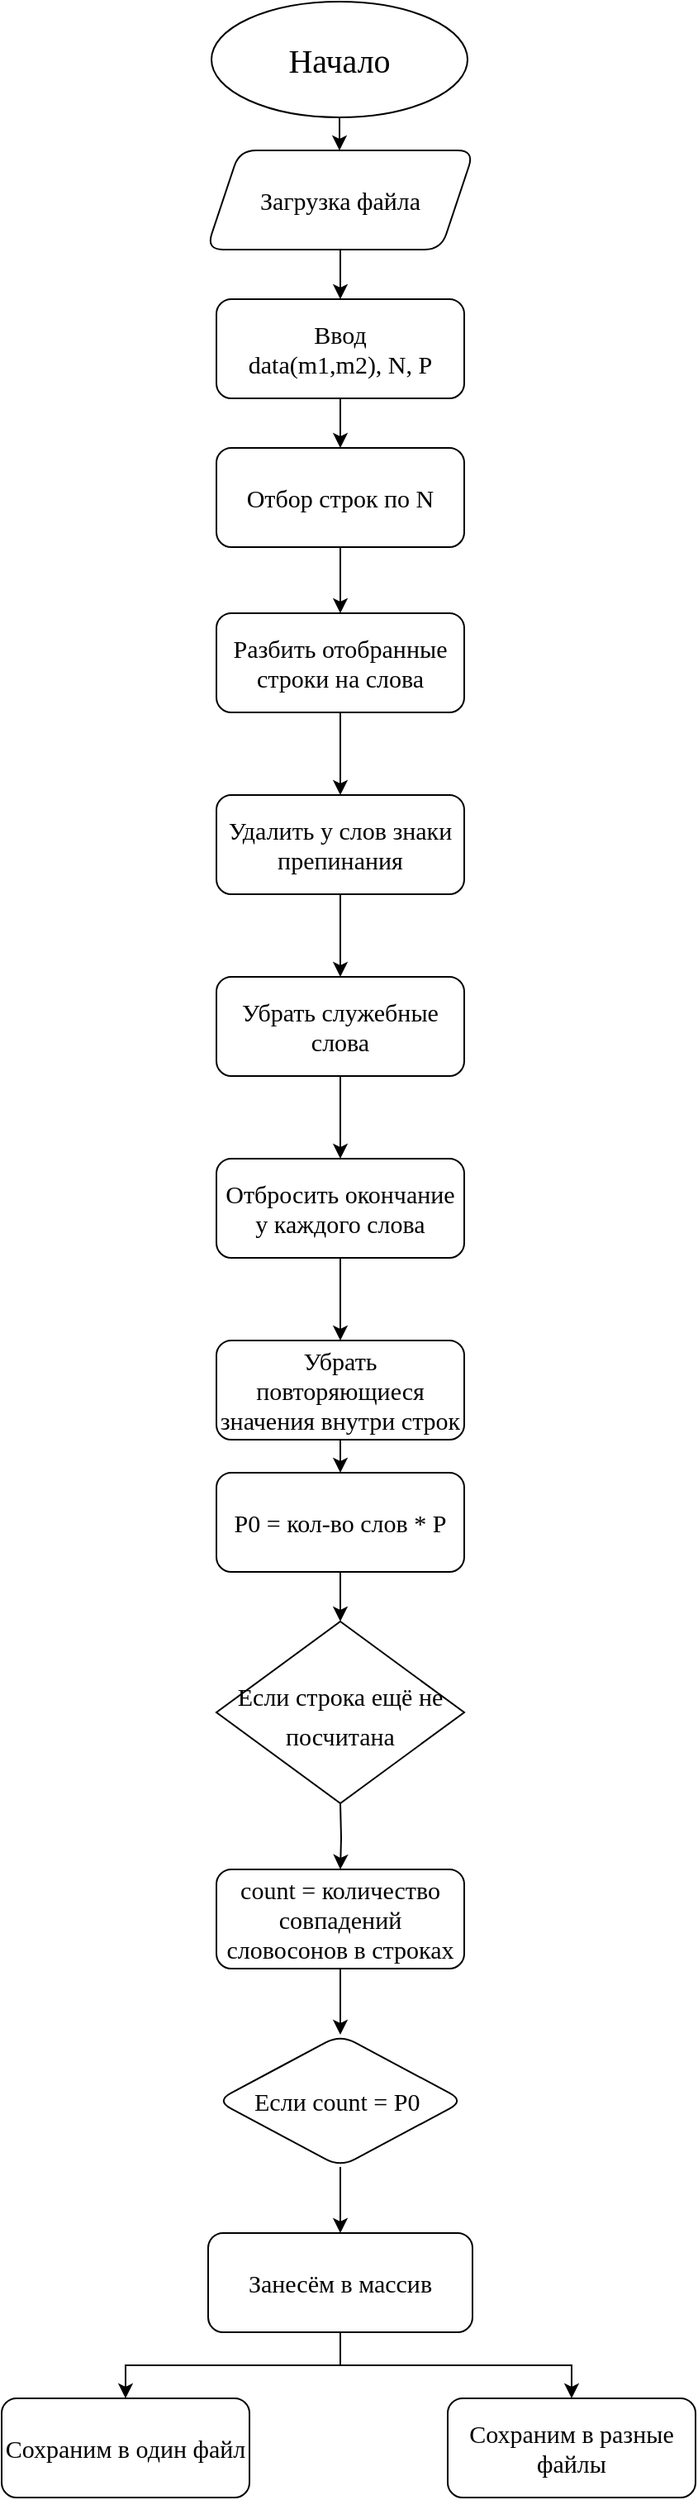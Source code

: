 <mxfile version="15.4.1" type="github">
  <diagram id="C5RBs43oDa-KdzZeNtuy" name="Page-1">
    <mxGraphModel dx="1422" dy="762" grid="1" gridSize="10" guides="1" tooltips="1" connect="1" arrows="1" fold="1" page="1" pageScale="1" pageWidth="1169" pageHeight="1654" math="0" shadow="0">
      <root>
        <mxCell id="WIyWlLk6GJQsqaUBKTNV-0" />
        <mxCell id="WIyWlLk6GJQsqaUBKTNV-1" parent="WIyWlLk6GJQsqaUBKTNV-0" />
        <mxCell id="tONLI_ZuEYyBSYmbDMfp-8" value="" style="edgeStyle=orthogonalEdgeStyle;rounded=0;orthogonalLoop=1;jettySize=auto;html=1;fontFamily=Times New Roman;fontSize=20;" edge="1" parent="WIyWlLk6GJQsqaUBKTNV-1" source="tONLI_ZuEYyBSYmbDMfp-5" target="tONLI_ZuEYyBSYmbDMfp-7">
          <mxGeometry relative="1" as="geometry" />
        </mxCell>
        <mxCell id="tONLI_ZuEYyBSYmbDMfp-5" value="&lt;p&gt;&lt;font style=&quot;font-size: 20px&quot;&gt;Начало&lt;/font&gt;&lt;/p&gt;" style="ellipse;whiteSpace=wrap;html=1;rounded=1;fontFamily=Times New Roman;fontSize=15;labelBackgroundColor=none;horizontal=1;" vertex="1" parent="WIyWlLk6GJQsqaUBKTNV-1">
          <mxGeometry x="507" y="30" width="155" height="70" as="geometry" />
        </mxCell>
        <mxCell id="tONLI_ZuEYyBSYmbDMfp-22" value="" style="edgeStyle=orthogonalEdgeStyle;rounded=0;orthogonalLoop=1;jettySize=auto;html=1;fontFamily=Times New Roman;fontSize=20;" edge="1" parent="WIyWlLk6GJQsqaUBKTNV-1" source="tONLI_ZuEYyBSYmbDMfp-7" target="tONLI_ZuEYyBSYmbDMfp-21">
          <mxGeometry relative="1" as="geometry" />
        </mxCell>
        <mxCell id="tONLI_ZuEYyBSYmbDMfp-7" value="Загрузка файла" style="shape=parallelogram;perimeter=parallelogramPerimeter;whiteSpace=wrap;html=1;fixedSize=1;rounded=1;fontSize=15;fontFamily=Times New Roman;" vertex="1" parent="WIyWlLk6GJQsqaUBKTNV-1">
          <mxGeometry x="504" y="120" width="162" height="60" as="geometry" />
        </mxCell>
        <mxCell id="tONLI_ZuEYyBSYmbDMfp-50" value="" style="edgeStyle=orthogonalEdgeStyle;rounded=0;orthogonalLoop=1;jettySize=auto;html=1;fontFamily=Times New Roman;fontSize=15;" edge="1" parent="WIyWlLk6GJQsqaUBKTNV-1" source="tONLI_ZuEYyBSYmbDMfp-21" target="tONLI_ZuEYyBSYmbDMfp-56">
          <mxGeometry relative="1" as="geometry">
            <mxPoint x="585" y="310" as="targetPoint" />
          </mxGeometry>
        </mxCell>
        <mxCell id="tONLI_ZuEYyBSYmbDMfp-21" value="Ввод&lt;br style=&quot;font-size: 15px;&quot;&gt;data(m1,m2), N, P" style="whiteSpace=wrap;html=1;rounded=1;fontSize=15;fontFamily=Times New Roman;" vertex="1" parent="WIyWlLk6GJQsqaUBKTNV-1">
          <mxGeometry x="510" y="210" width="150" height="60" as="geometry" />
        </mxCell>
        <mxCell id="tONLI_ZuEYyBSYmbDMfp-58" value="" style="edgeStyle=orthogonalEdgeStyle;rounded=0;orthogonalLoop=1;jettySize=auto;html=1;fontFamily=Times New Roman;fontSize=15;" edge="1" parent="WIyWlLk6GJQsqaUBKTNV-1" source="tONLI_ZuEYyBSYmbDMfp-56" target="tONLI_ZuEYyBSYmbDMfp-57">
          <mxGeometry relative="1" as="geometry" />
        </mxCell>
        <mxCell id="tONLI_ZuEYyBSYmbDMfp-56" value="Отбор строк по N" style="rounded=1;whiteSpace=wrap;html=1;shadow=0;sketch=0;fontFamily=Times New Roman;fontSize=15;verticalAlign=middle;" vertex="1" parent="WIyWlLk6GJQsqaUBKTNV-1">
          <mxGeometry x="510" y="300" width="150" height="60" as="geometry" />
        </mxCell>
        <mxCell id="tONLI_ZuEYyBSYmbDMfp-60" value="" style="edgeStyle=orthogonalEdgeStyle;rounded=0;orthogonalLoop=1;jettySize=auto;html=1;fontFamily=Times New Roman;fontSize=15;" edge="1" parent="WIyWlLk6GJQsqaUBKTNV-1" source="tONLI_ZuEYyBSYmbDMfp-57" target="tONLI_ZuEYyBSYmbDMfp-59">
          <mxGeometry relative="1" as="geometry" />
        </mxCell>
        <mxCell id="tONLI_ZuEYyBSYmbDMfp-57" value="Разбить отобранные строки на слова" style="rounded=1;whiteSpace=wrap;html=1;shadow=0;fontFamily=Times New Roman;fontSize=15;sketch=0;" vertex="1" parent="WIyWlLk6GJQsqaUBKTNV-1">
          <mxGeometry x="510" y="400" width="150" height="60" as="geometry" />
        </mxCell>
        <mxCell id="tONLI_ZuEYyBSYmbDMfp-62" value="" style="edgeStyle=orthogonalEdgeStyle;rounded=0;orthogonalLoop=1;jettySize=auto;html=1;fontFamily=Times New Roman;fontSize=15;" edge="1" parent="WIyWlLk6GJQsqaUBKTNV-1" source="tONLI_ZuEYyBSYmbDMfp-59" target="tONLI_ZuEYyBSYmbDMfp-61">
          <mxGeometry relative="1" as="geometry" />
        </mxCell>
        <mxCell id="tONLI_ZuEYyBSYmbDMfp-59" value="Удалить у слов знаки препинания" style="whiteSpace=wrap;html=1;rounded=1;shadow=0;fontFamily=Times New Roman;fontSize=15;sketch=0;" vertex="1" parent="WIyWlLk6GJQsqaUBKTNV-1">
          <mxGeometry x="510" y="510" width="150" height="60" as="geometry" />
        </mxCell>
        <mxCell id="tONLI_ZuEYyBSYmbDMfp-64" value="" style="edgeStyle=orthogonalEdgeStyle;rounded=0;orthogonalLoop=1;jettySize=auto;html=1;fontFamily=Times New Roman;fontSize=15;" edge="1" parent="WIyWlLk6GJQsqaUBKTNV-1" source="tONLI_ZuEYyBSYmbDMfp-61" target="tONLI_ZuEYyBSYmbDMfp-63">
          <mxGeometry relative="1" as="geometry" />
        </mxCell>
        <mxCell id="tONLI_ZuEYyBSYmbDMfp-61" value="Убрать служебные слова" style="rounded=1;whiteSpace=wrap;html=1;shadow=0;fontFamily=Times New Roman;fontSize=15;sketch=0;" vertex="1" parent="WIyWlLk6GJQsqaUBKTNV-1">
          <mxGeometry x="510" y="620" width="150" height="60" as="geometry" />
        </mxCell>
        <mxCell id="tONLI_ZuEYyBSYmbDMfp-66" value="" style="edgeStyle=orthogonalEdgeStyle;rounded=0;orthogonalLoop=1;jettySize=auto;html=1;fontFamily=Times New Roman;fontSize=15;" edge="1" parent="WIyWlLk6GJQsqaUBKTNV-1" source="tONLI_ZuEYyBSYmbDMfp-63" target="tONLI_ZuEYyBSYmbDMfp-65">
          <mxGeometry relative="1" as="geometry" />
        </mxCell>
        <mxCell id="tONLI_ZuEYyBSYmbDMfp-63" value="Отбросить окончание у каждого слова" style="rounded=1;whiteSpace=wrap;html=1;shadow=0;fontFamily=Times New Roman;fontSize=15;sketch=0;" vertex="1" parent="WIyWlLk6GJQsqaUBKTNV-1">
          <mxGeometry x="510" y="730" width="150" height="60" as="geometry" />
        </mxCell>
        <mxCell id="tONLI_ZuEYyBSYmbDMfp-107" value="" style="edgeStyle=orthogonalEdgeStyle;rounded=0;orthogonalLoop=1;jettySize=auto;html=1;fontFamily=Times New Roman;fontSize=20;" edge="1" parent="WIyWlLk6GJQsqaUBKTNV-1" source="tONLI_ZuEYyBSYmbDMfp-65">
          <mxGeometry relative="1" as="geometry">
            <mxPoint x="585" y="920" as="targetPoint" />
          </mxGeometry>
        </mxCell>
        <mxCell id="tONLI_ZuEYyBSYmbDMfp-65" value="Убрать повторяющиеся значения внутри строк" style="rounded=1;whiteSpace=wrap;html=1;shadow=0;fontFamily=Times New Roman;fontSize=15;sketch=0;" vertex="1" parent="WIyWlLk6GJQsqaUBKTNV-1">
          <mxGeometry x="510" y="840" width="150" height="60" as="geometry" />
        </mxCell>
        <mxCell id="tONLI_ZuEYyBSYmbDMfp-101" value="" style="edgeStyle=orthogonalEdgeStyle;rounded=0;orthogonalLoop=1;jettySize=auto;html=1;fontFamily=Times New Roman;fontSize=20;entryX=0.5;entryY=0;entryDx=0;entryDy=0;" edge="1" parent="WIyWlLk6GJQsqaUBKTNV-1" target="tONLI_ZuEYyBSYmbDMfp-85">
          <mxGeometry relative="1" as="geometry">
            <mxPoint x="585" y="1120" as="sourcePoint" />
            <mxPoint x="585" y="1040" as="targetPoint" />
          </mxGeometry>
        </mxCell>
        <mxCell id="tONLI_ZuEYyBSYmbDMfp-109" value="" style="edgeStyle=orthogonalEdgeStyle;rounded=0;orthogonalLoop=1;jettySize=auto;html=1;fontFamily=Times New Roman;fontSize=15;" edge="1" parent="WIyWlLk6GJQsqaUBKTNV-1" source="tONLI_ZuEYyBSYmbDMfp-82" target="tONLI_ZuEYyBSYmbDMfp-108">
          <mxGeometry relative="1" as="geometry" />
        </mxCell>
        <mxCell id="tONLI_ZuEYyBSYmbDMfp-82" value="P0 = кол-во слов * P" style="whiteSpace=wrap;html=1;rounded=1;shadow=0;fontFamily=Times New Roman;fontSize=15;sketch=0;" vertex="1" parent="WIyWlLk6GJQsqaUBKTNV-1">
          <mxGeometry x="510" y="920" width="150" height="60" as="geometry" />
        </mxCell>
        <mxCell id="tONLI_ZuEYyBSYmbDMfp-92" value="" style="edgeStyle=orthogonalEdgeStyle;rounded=0;orthogonalLoop=1;jettySize=auto;html=1;fontFamily=Times New Roman;fontSize=20;" edge="1" parent="WIyWlLk6GJQsqaUBKTNV-1" source="tONLI_ZuEYyBSYmbDMfp-85" target="tONLI_ZuEYyBSYmbDMfp-91">
          <mxGeometry relative="1" as="geometry" />
        </mxCell>
        <mxCell id="tONLI_ZuEYyBSYmbDMfp-85" value="count = количество совпадений словосонов в строках" style="whiteSpace=wrap;html=1;rounded=1;shadow=0;fontFamily=Times New Roman;fontSize=15;sketch=0;" vertex="1" parent="WIyWlLk6GJQsqaUBKTNV-1">
          <mxGeometry x="510" y="1160" width="150" height="60" as="geometry" />
        </mxCell>
        <mxCell id="tONLI_ZuEYyBSYmbDMfp-96" value="" style="edgeStyle=orthogonalEdgeStyle;rounded=0;orthogonalLoop=1;jettySize=auto;html=1;fontFamily=Times New Roman;fontSize=20;" edge="1" parent="WIyWlLk6GJQsqaUBKTNV-1" source="tONLI_ZuEYyBSYmbDMfp-91" target="tONLI_ZuEYyBSYmbDMfp-95">
          <mxGeometry relative="1" as="geometry" />
        </mxCell>
        <mxCell id="tONLI_ZuEYyBSYmbDMfp-91" value="Если count = P0&amp;nbsp;" style="rhombus;whiteSpace=wrap;html=1;rounded=1;shadow=0;fontFamily=Times New Roman;fontSize=15;sketch=0;" vertex="1" parent="WIyWlLk6GJQsqaUBKTNV-1">
          <mxGeometry x="510" y="1260" width="150" height="80" as="geometry" />
        </mxCell>
        <mxCell id="tONLI_ZuEYyBSYmbDMfp-111" value="" style="edgeStyle=orthogonalEdgeStyle;rounded=0;orthogonalLoop=1;jettySize=auto;html=1;fontFamily=Times New Roman;fontSize=15;" edge="1" parent="WIyWlLk6GJQsqaUBKTNV-1" source="tONLI_ZuEYyBSYmbDMfp-95" target="tONLI_ZuEYyBSYmbDMfp-110">
          <mxGeometry relative="1" as="geometry" />
        </mxCell>
        <mxCell id="tONLI_ZuEYyBSYmbDMfp-95" value="Занесём в массив" style="whiteSpace=wrap;html=1;rounded=1;shadow=0;fontFamily=Times New Roman;fontSize=15;sketch=0;" vertex="1" parent="WIyWlLk6GJQsqaUBKTNV-1">
          <mxGeometry x="505" y="1380" width="160" height="60" as="geometry" />
        </mxCell>
        <mxCell id="tONLI_ZuEYyBSYmbDMfp-108" value="&lt;font style=&quot;font-size: 15px&quot;&gt;Если строка ещё не посчитана&lt;/font&gt;" style="rhombus;whiteSpace=wrap;html=1;shadow=0;labelBackgroundColor=none;sketch=0;fontFamily=Times New Roman;fontSize=20;verticalAlign=middle;" vertex="1" parent="WIyWlLk6GJQsqaUBKTNV-1">
          <mxGeometry x="510" y="1010" width="150" height="110" as="geometry" />
        </mxCell>
        <mxCell id="tONLI_ZuEYyBSYmbDMfp-110" value="Сохраним в один файл" style="whiteSpace=wrap;html=1;rounded=1;shadow=0;fontFamily=Times New Roman;fontSize=15;sketch=0;" vertex="1" parent="WIyWlLk6GJQsqaUBKTNV-1">
          <mxGeometry x="380" y="1480" width="150" height="60" as="geometry" />
        </mxCell>
        <mxCell id="tONLI_ZuEYyBSYmbDMfp-112" value="" style="endArrow=classic;html=1;rounded=0;fontFamily=Times New Roman;fontSize=15;edgeStyle=orthogonalEdgeStyle;exitX=0.5;exitY=1;exitDx=0;exitDy=0;entryX=0.5;entryY=0;entryDx=0;entryDy=0;" edge="1" parent="WIyWlLk6GJQsqaUBKTNV-1" source="tONLI_ZuEYyBSYmbDMfp-95" target="tONLI_ZuEYyBSYmbDMfp-113">
          <mxGeometry width="50" height="50" relative="1" as="geometry">
            <mxPoint x="660" y="1470" as="sourcePoint" />
            <mxPoint x="710" y="1480" as="targetPoint" />
          </mxGeometry>
        </mxCell>
        <mxCell id="tONLI_ZuEYyBSYmbDMfp-113" value="Сохраним в разные файлы" style="whiteSpace=wrap;html=1;rounded=1;shadow=0;fontFamily=Times New Roman;fontSize=15;sketch=0;" vertex="1" parent="WIyWlLk6GJQsqaUBKTNV-1">
          <mxGeometry x="650" y="1480" width="150" height="60" as="geometry" />
        </mxCell>
      </root>
    </mxGraphModel>
  </diagram>
</mxfile>
